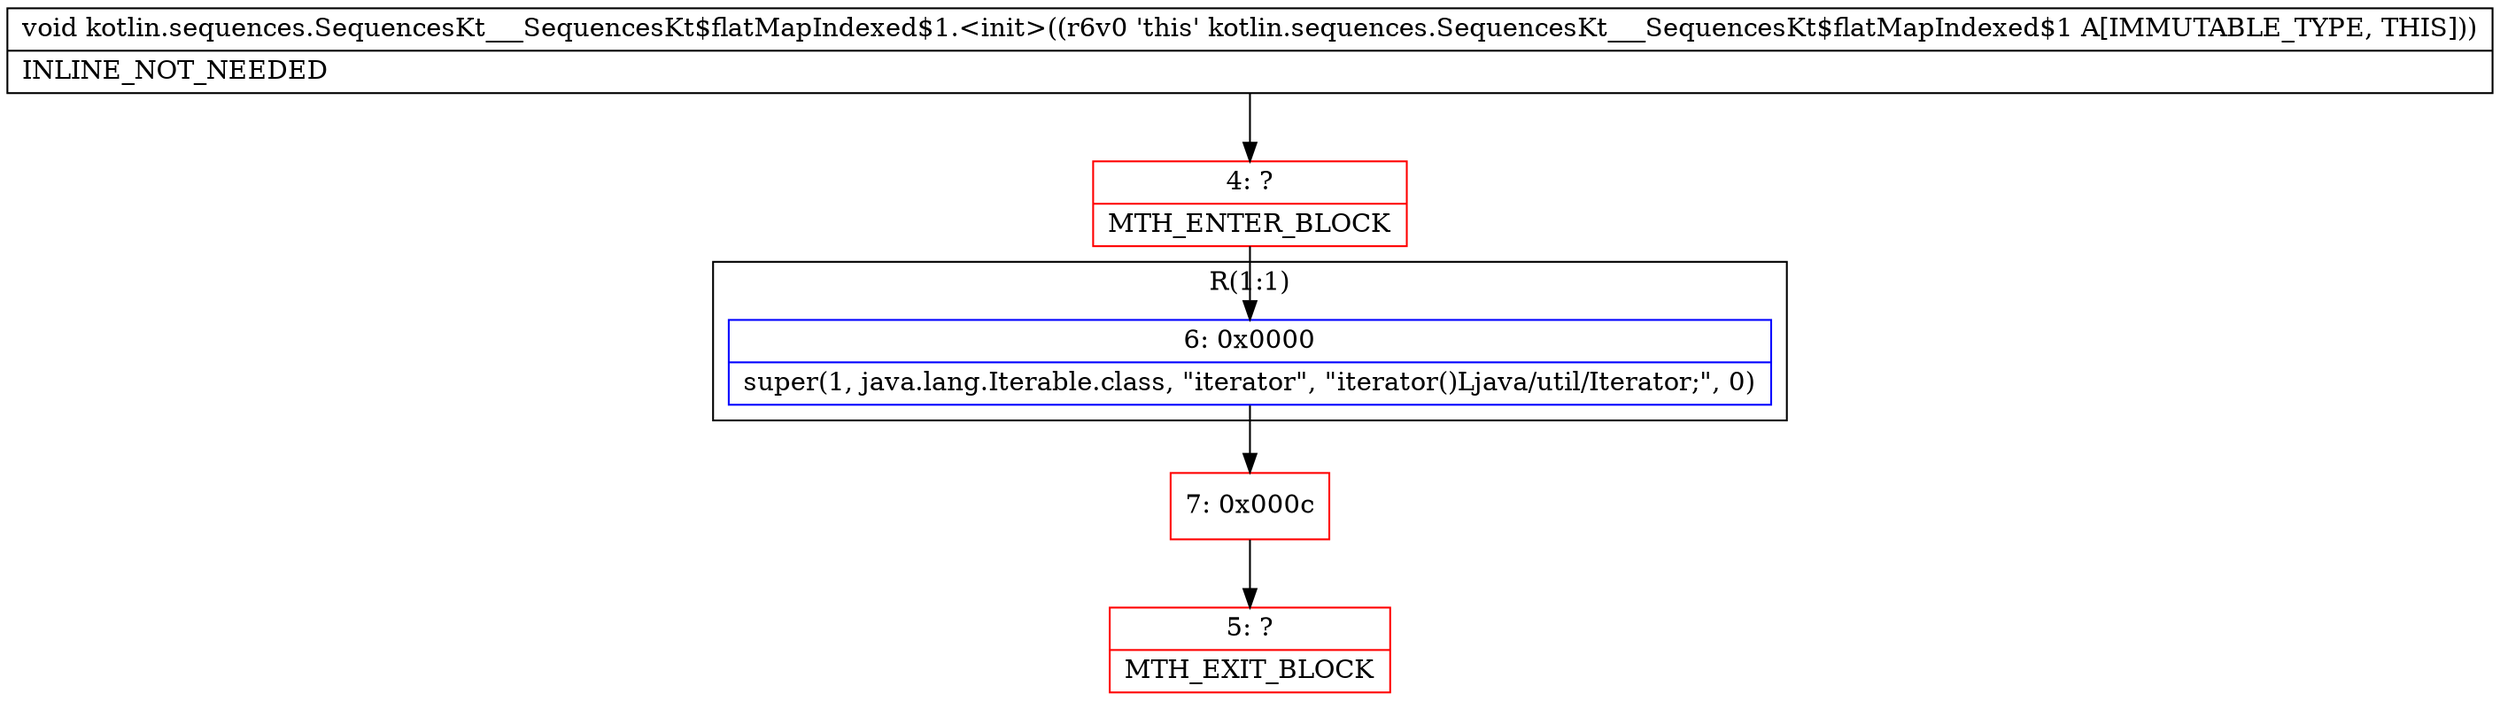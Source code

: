 digraph "CFG forkotlin.sequences.SequencesKt___SequencesKt$flatMapIndexed$1.\<init\>()V" {
subgraph cluster_Region_539267014 {
label = "R(1:1)";
node [shape=record,color=blue];
Node_6 [shape=record,label="{6\:\ 0x0000|super(1, java.lang.Iterable.class, \"iterator\", \"iterator()Ljava\/util\/Iterator;\", 0)\l}"];
}
Node_4 [shape=record,color=red,label="{4\:\ ?|MTH_ENTER_BLOCK\l}"];
Node_7 [shape=record,color=red,label="{7\:\ 0x000c}"];
Node_5 [shape=record,color=red,label="{5\:\ ?|MTH_EXIT_BLOCK\l}"];
MethodNode[shape=record,label="{void kotlin.sequences.SequencesKt___SequencesKt$flatMapIndexed$1.\<init\>((r6v0 'this' kotlin.sequences.SequencesKt___SequencesKt$flatMapIndexed$1 A[IMMUTABLE_TYPE, THIS]))  | INLINE_NOT_NEEDED\l}"];
MethodNode -> Node_4;Node_6 -> Node_7;
Node_4 -> Node_6;
Node_7 -> Node_5;
}

